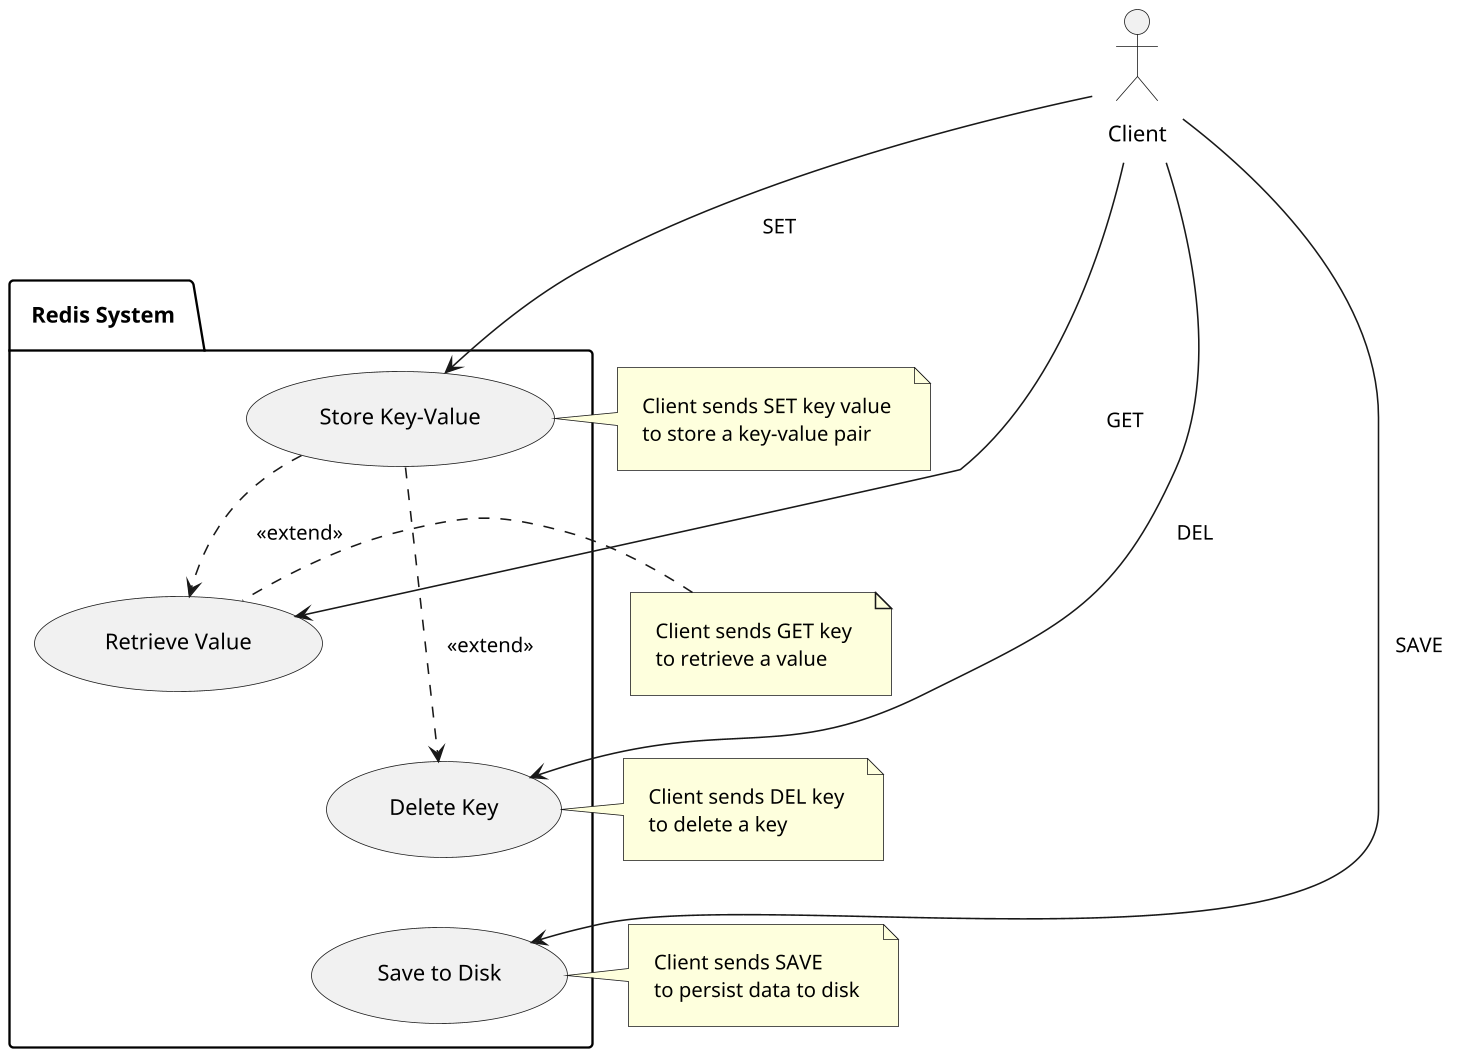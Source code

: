 @startuml
' Adjust spacing parameters
skinparam dpi 150
skinparam Padding 10
skinparam Margin 10
skinparam Nodesep 40
skinparam Ranksep 40

actor Client

package "Redis System" {
  Client --> (Store Key-Value) : SET
  (Store Key-Value) -[hidden]-> (Retrieve Value)
  Client --> (Retrieve Value) : GET
  (Retrieve Value) -[hidden]-> (Delete Key)
  Client --> (Delete Key) : DEL
  (Delete Key) -[hidden]-> (Save to Disk)
  Client --> (Save to Disk) : SAVE

  (Store Key-Value) .> (Retrieve Value) : <<extend>>
  (Store Key-Value) .> (Delete Key) : <<extend>>
}

note left of (Store Key-Value)
  Client sends SET key value
  to store a key-value pair
end note

note left of (Retrieve Value)
  Client sends GET key
  to retrieve a value
end note

note left of (Delete Key)
  Client sends DEL key
  to delete a key
end note

note left of (Save to Disk)
  Client sends SAVE
  to persist data to disk
end note

@enduml